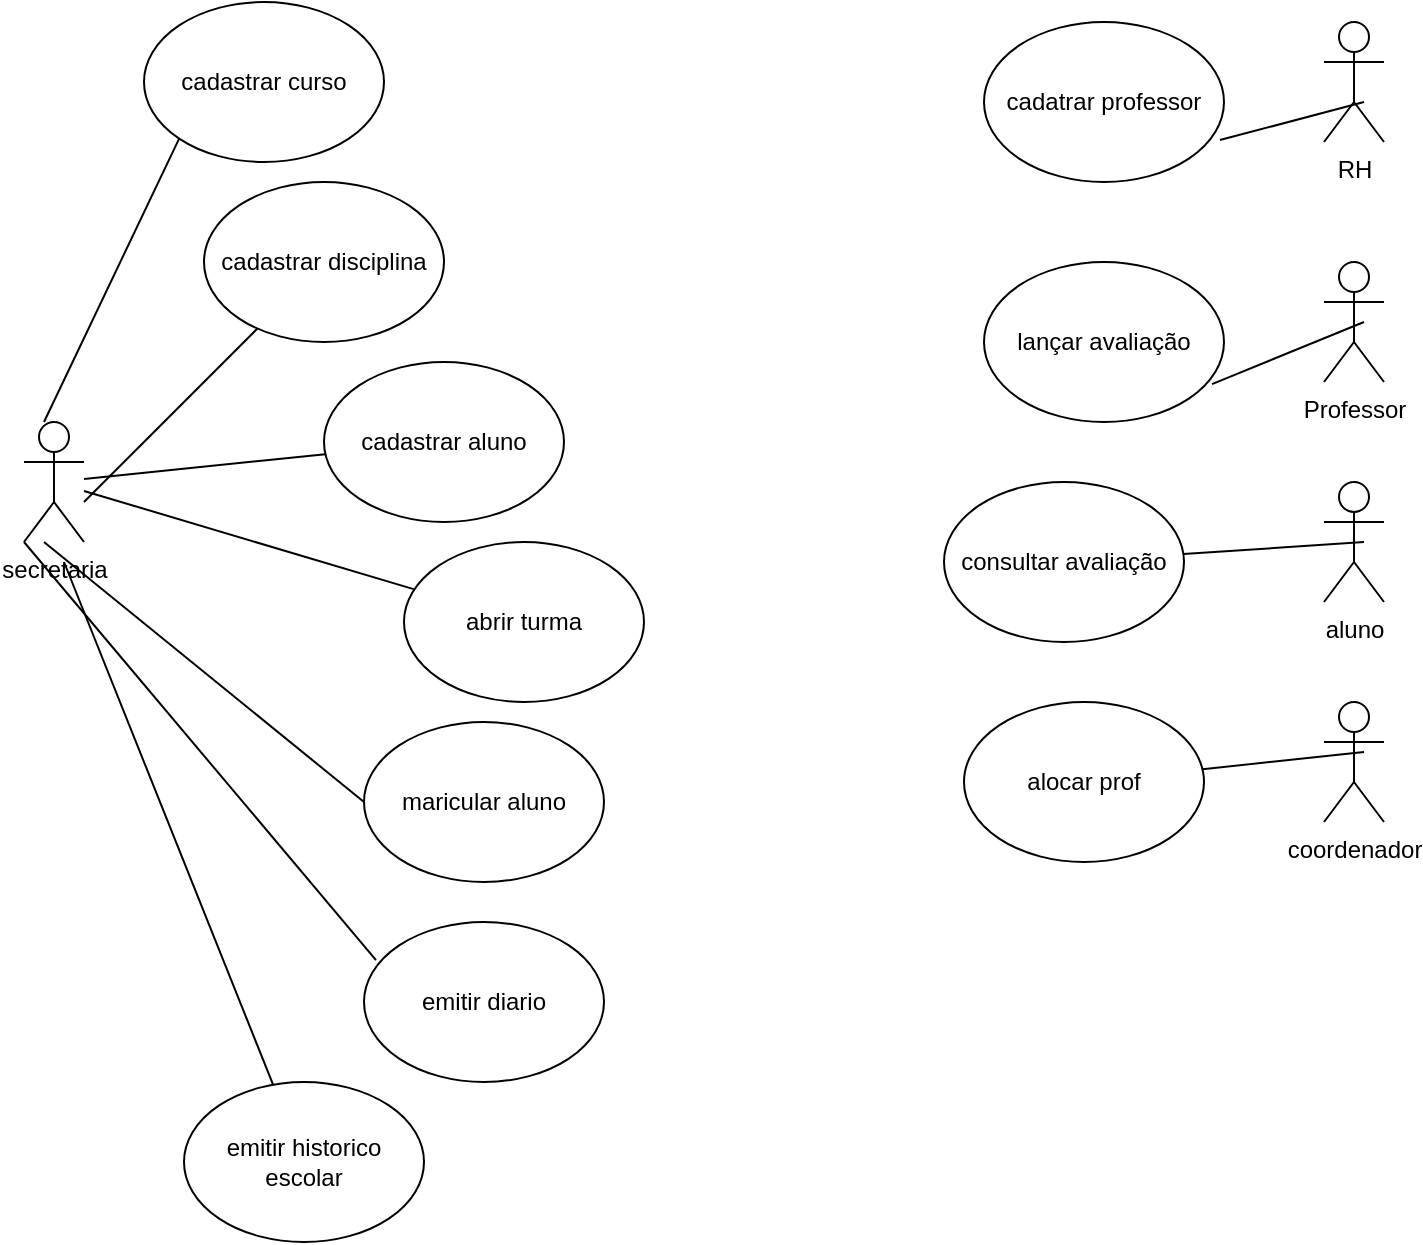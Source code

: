 <mxfile version="24.5.1" type="device">
  <diagram name="Página-1" id="jhUa2c_ME8Zg-dEoiY2S">
    <mxGraphModel dx="880" dy="468" grid="1" gridSize="10" guides="1" tooltips="1" connect="1" arrows="1" fold="1" page="1" pageScale="1" pageWidth="827" pageHeight="1169" math="0" shadow="0">
      <root>
        <mxCell id="0" />
        <mxCell id="1" parent="0" />
        <mxCell id="zrO88S75txtm1Trhok4X-9" value="secretaria" style="shape=umlActor;verticalLabelPosition=bottom;verticalAlign=top;html=1;outlineConnect=0;" parent="1" vertex="1">
          <mxGeometry x="50" y="250" width="30" height="60" as="geometry" />
        </mxCell>
        <mxCell id="pPpCkHXu0AaEGF9PctEa-1" value="cadastrar curso" style="ellipse;whiteSpace=wrap;html=1;" vertex="1" parent="1">
          <mxGeometry x="110" y="40" width="120" height="80" as="geometry" />
        </mxCell>
        <mxCell id="pPpCkHXu0AaEGF9PctEa-2" value="cadastrar disciplina" style="ellipse;whiteSpace=wrap;html=1;" vertex="1" parent="1">
          <mxGeometry x="140" y="130" width="120" height="80" as="geometry" />
        </mxCell>
        <mxCell id="pPpCkHXu0AaEGF9PctEa-3" value="cadastrar aluno" style="ellipse;whiteSpace=wrap;html=1;" vertex="1" parent="1">
          <mxGeometry x="200" y="220" width="120" height="80" as="geometry" />
        </mxCell>
        <mxCell id="pPpCkHXu0AaEGF9PctEa-4" value="abrir turma" style="ellipse;whiteSpace=wrap;html=1;" vertex="1" parent="1">
          <mxGeometry x="240" y="310" width="120" height="80" as="geometry" />
        </mxCell>
        <mxCell id="pPpCkHXu0AaEGF9PctEa-5" value="maricular aluno" style="ellipse;whiteSpace=wrap;html=1;" vertex="1" parent="1">
          <mxGeometry x="220" y="400" width="120" height="80" as="geometry" />
        </mxCell>
        <mxCell id="pPpCkHXu0AaEGF9PctEa-6" value="" style="endArrow=none;html=1;rounded=0;entryX=0;entryY=1;entryDx=0;entryDy=0;" edge="1" parent="1" target="pPpCkHXu0AaEGF9PctEa-1">
          <mxGeometry width="50" height="50" relative="1" as="geometry">
            <mxPoint x="60" y="250" as="sourcePoint" />
            <mxPoint x="110" y="200" as="targetPoint" />
          </mxGeometry>
        </mxCell>
        <mxCell id="pPpCkHXu0AaEGF9PctEa-7" value="" style="endArrow=none;html=1;rounded=0;" edge="1" parent="1" target="pPpCkHXu0AaEGF9PctEa-2">
          <mxGeometry width="50" height="50" relative="1" as="geometry">
            <mxPoint x="80" y="290" as="sourcePoint" />
            <mxPoint x="130" y="240" as="targetPoint" />
          </mxGeometry>
        </mxCell>
        <mxCell id="pPpCkHXu0AaEGF9PctEa-8" value="" style="endArrow=none;html=1;rounded=0;" edge="1" parent="1" source="zrO88S75txtm1Trhok4X-9" target="pPpCkHXu0AaEGF9PctEa-3">
          <mxGeometry width="50" height="50" relative="1" as="geometry">
            <mxPoint x="100" y="340" as="sourcePoint" />
            <mxPoint x="150" y="290" as="targetPoint" />
          </mxGeometry>
        </mxCell>
        <mxCell id="pPpCkHXu0AaEGF9PctEa-9" value="" style="endArrow=none;html=1;rounded=0;" edge="1" parent="1" source="pPpCkHXu0AaEGF9PctEa-4" target="zrO88S75txtm1Trhok4X-9">
          <mxGeometry width="50" height="50" relative="1" as="geometry">
            <mxPoint x="110" y="420" as="sourcePoint" />
            <mxPoint x="160" y="370" as="targetPoint" />
          </mxGeometry>
        </mxCell>
        <mxCell id="pPpCkHXu0AaEGF9PctEa-11" value="emitir diario" style="ellipse;whiteSpace=wrap;html=1;" vertex="1" parent="1">
          <mxGeometry x="220" y="500" width="120" height="80" as="geometry" />
        </mxCell>
        <mxCell id="pPpCkHXu0AaEGF9PctEa-12" value="emitir historico escolar" style="ellipse;whiteSpace=wrap;html=1;" vertex="1" parent="1">
          <mxGeometry x="130" y="580" width="120" height="80" as="geometry" />
        </mxCell>
        <mxCell id="pPpCkHXu0AaEGF9PctEa-13" value="" style="endArrow=none;html=1;rounded=0;exitX=0;exitY=0.5;exitDx=0;exitDy=0;" edge="1" parent="1" source="pPpCkHXu0AaEGF9PctEa-5">
          <mxGeometry width="50" height="50" relative="1" as="geometry">
            <mxPoint x="10" y="360" as="sourcePoint" />
            <mxPoint x="60" y="310" as="targetPoint" />
          </mxGeometry>
        </mxCell>
        <mxCell id="pPpCkHXu0AaEGF9PctEa-14" value="" style="endArrow=none;html=1;rounded=0;exitX=0.05;exitY=0.238;exitDx=0;exitDy=0;exitPerimeter=0;entryX=0;entryY=1;entryDx=0;entryDy=0;entryPerimeter=0;" edge="1" parent="1" source="pPpCkHXu0AaEGF9PctEa-11" target="zrO88S75txtm1Trhok4X-9">
          <mxGeometry width="50" height="50" relative="1" as="geometry">
            <mxPoint x="10" y="375" as="sourcePoint" />
            <mxPoint x="120" y="637.97" as="targetPoint" />
          </mxGeometry>
        </mxCell>
        <mxCell id="pPpCkHXu0AaEGF9PctEa-16" value="" style="endArrow=none;html=1;rounded=0;" edge="1" parent="1" target="pPpCkHXu0AaEGF9PctEa-12">
          <mxGeometry width="50" height="50" relative="1" as="geometry">
            <mxPoint x="70" y="320" as="sourcePoint" />
            <mxPoint x="190" y="725" as="targetPoint" />
          </mxGeometry>
        </mxCell>
        <mxCell id="pPpCkHXu0AaEGF9PctEa-18" value="RH" style="shape=umlActor;verticalLabelPosition=bottom;verticalAlign=top;html=1;outlineConnect=0;" vertex="1" parent="1">
          <mxGeometry x="700" y="50" width="30" height="60" as="geometry" />
        </mxCell>
        <mxCell id="pPpCkHXu0AaEGF9PctEa-19" value="Professor" style="shape=umlActor;verticalLabelPosition=bottom;verticalAlign=top;html=1;outlineConnect=0;" vertex="1" parent="1">
          <mxGeometry x="700" y="170" width="30" height="60" as="geometry" />
        </mxCell>
        <mxCell id="pPpCkHXu0AaEGF9PctEa-20" value="aluno" style="shape=umlActor;verticalLabelPosition=bottom;verticalAlign=top;html=1;outlineConnect=0;" vertex="1" parent="1">
          <mxGeometry x="700" y="280" width="30" height="60" as="geometry" />
        </mxCell>
        <mxCell id="pPpCkHXu0AaEGF9PctEa-21" value="coordenador" style="shape=umlActor;verticalLabelPosition=bottom;verticalAlign=top;html=1;outlineConnect=0;" vertex="1" parent="1">
          <mxGeometry x="700" y="390" width="30" height="60" as="geometry" />
        </mxCell>
        <mxCell id="pPpCkHXu0AaEGF9PctEa-22" value="cadatrar professor" style="ellipse;whiteSpace=wrap;html=1;" vertex="1" parent="1">
          <mxGeometry x="530" y="50" width="120" height="80" as="geometry" />
        </mxCell>
        <mxCell id="pPpCkHXu0AaEGF9PctEa-23" value="lançar avaliação" style="ellipse;whiteSpace=wrap;html=1;" vertex="1" parent="1">
          <mxGeometry x="530" y="170" width="120" height="80" as="geometry" />
        </mxCell>
        <mxCell id="pPpCkHXu0AaEGF9PctEa-24" value="consultar avaliação" style="ellipse;whiteSpace=wrap;html=1;" vertex="1" parent="1">
          <mxGeometry x="510" y="280" width="120" height="80" as="geometry" />
        </mxCell>
        <mxCell id="pPpCkHXu0AaEGF9PctEa-25" value="alocar prof" style="ellipse;whiteSpace=wrap;html=1;" vertex="1" parent="1">
          <mxGeometry x="520" y="390" width="120" height="80" as="geometry" />
        </mxCell>
        <mxCell id="pPpCkHXu0AaEGF9PctEa-26" value="" style="endArrow=none;html=1;rounded=0;exitX=0.983;exitY=0.738;exitDx=0;exitDy=0;exitPerimeter=0;" edge="1" parent="1" source="pPpCkHXu0AaEGF9PctEa-22">
          <mxGeometry width="50" height="50" relative="1" as="geometry">
            <mxPoint x="670" y="140" as="sourcePoint" />
            <mxPoint x="720" y="90" as="targetPoint" />
          </mxGeometry>
        </mxCell>
        <mxCell id="pPpCkHXu0AaEGF9PctEa-27" value="" style="endArrow=none;html=1;rounded=0;exitX=0.95;exitY=0.763;exitDx=0;exitDy=0;exitPerimeter=0;" edge="1" parent="1" source="pPpCkHXu0AaEGF9PctEa-23">
          <mxGeometry width="50" height="50" relative="1" as="geometry">
            <mxPoint x="670" y="250" as="sourcePoint" />
            <mxPoint x="720" y="200" as="targetPoint" />
          </mxGeometry>
        </mxCell>
        <mxCell id="pPpCkHXu0AaEGF9PctEa-28" value="" style="endArrow=none;html=1;rounded=0;" edge="1" parent="1" source="pPpCkHXu0AaEGF9PctEa-24">
          <mxGeometry width="50" height="50" relative="1" as="geometry">
            <mxPoint x="670" y="360" as="sourcePoint" />
            <mxPoint x="720" y="310" as="targetPoint" />
          </mxGeometry>
        </mxCell>
        <mxCell id="pPpCkHXu0AaEGF9PctEa-29" value="" style="endArrow=none;html=1;rounded=0;" edge="1" parent="1" source="pPpCkHXu0AaEGF9PctEa-25">
          <mxGeometry width="50" height="50" relative="1" as="geometry">
            <mxPoint x="670" y="465" as="sourcePoint" />
            <mxPoint x="720" y="415" as="targetPoint" />
          </mxGeometry>
        </mxCell>
      </root>
    </mxGraphModel>
  </diagram>
</mxfile>
